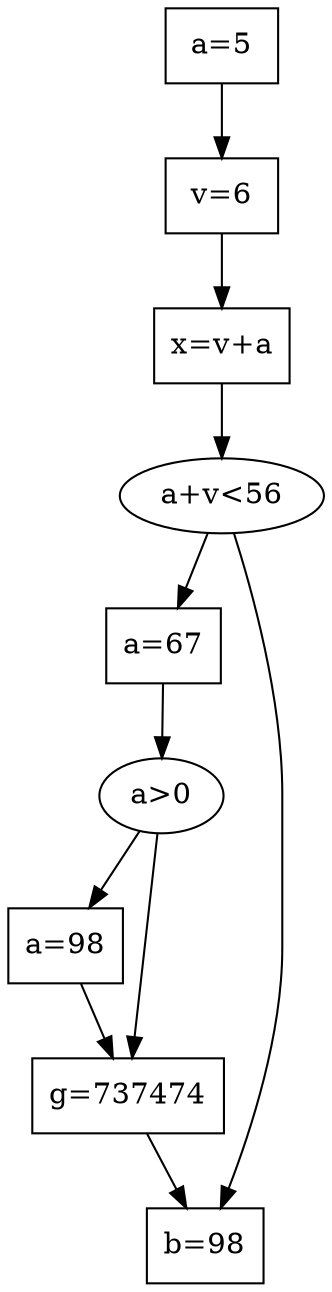 digraph{
a0[shape=box label="a=5"]

a1[shape=box label="v=6"]
a0->a1

a2[shape=box label="x=v+a"]
a1->a2

i3[label="a+v<56"]a2->i3
a4[shape=box label="a=67"]
i3->a4

i5[label="a>0"]a4->i5
a6[shape=box label="a=98"]
i5->a6


a7[shape=box label="g=737474"]
i5->a7
a6->a7


a8[shape=box label="b=98"]
i3->a8
a7->a8


}